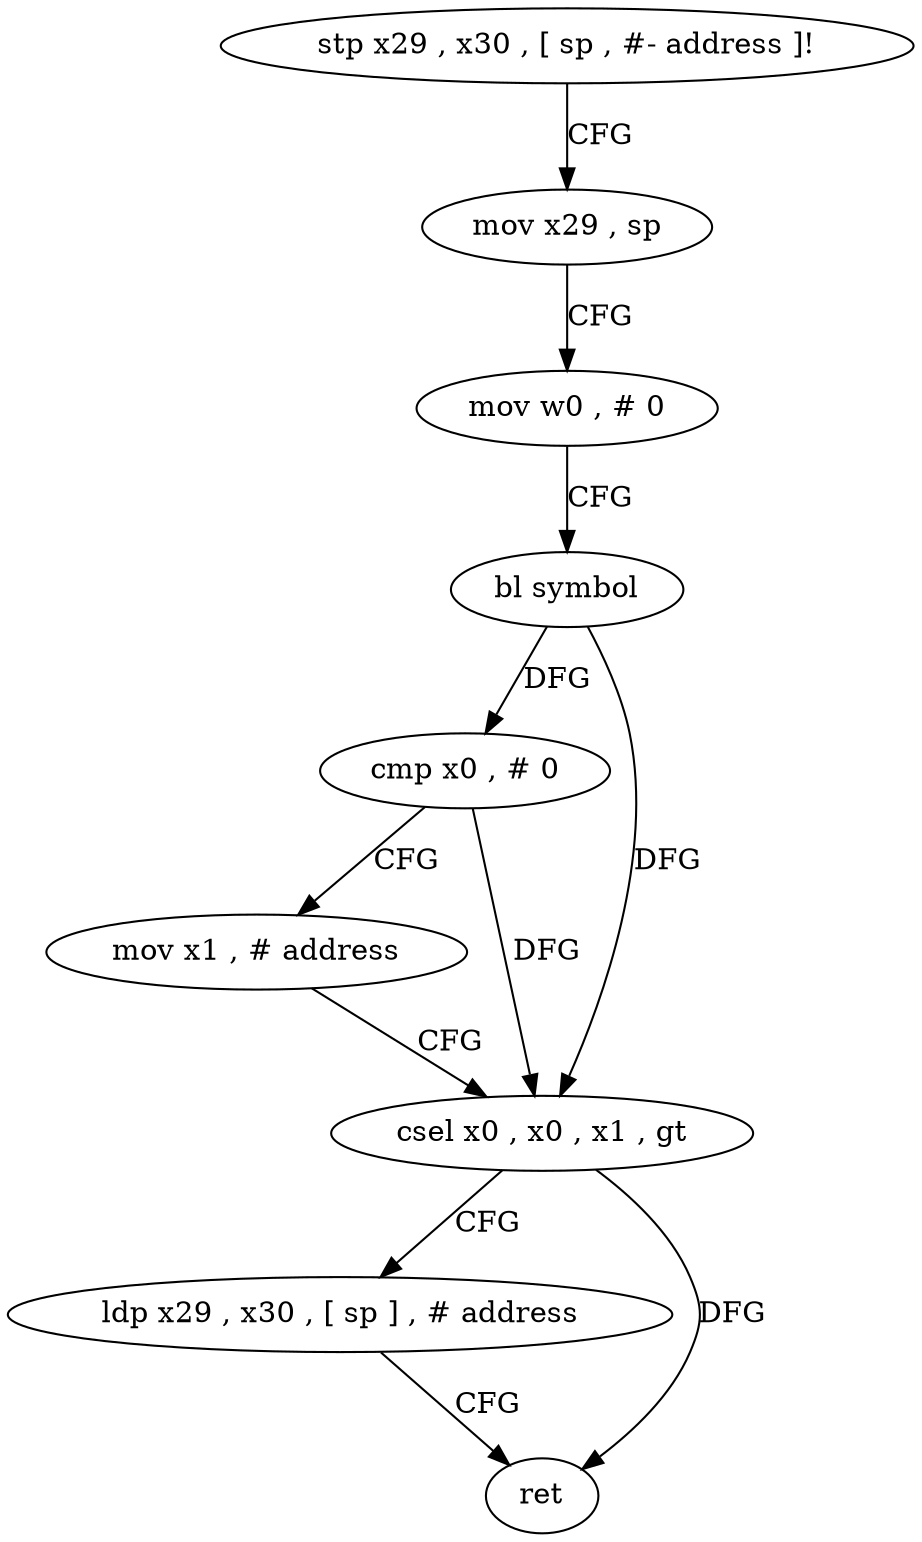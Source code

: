 digraph "func" {
"4261244" [label = "stp x29 , x30 , [ sp , #- address ]!" ]
"4261248" [label = "mov x29 , sp" ]
"4261252" [label = "mov w0 , # 0" ]
"4261256" [label = "bl symbol" ]
"4261260" [label = "cmp x0 , # 0" ]
"4261264" [label = "mov x1 , # address" ]
"4261268" [label = "csel x0 , x0 , x1 , gt" ]
"4261272" [label = "ldp x29 , x30 , [ sp ] , # address" ]
"4261276" [label = "ret" ]
"4261244" -> "4261248" [ label = "CFG" ]
"4261248" -> "4261252" [ label = "CFG" ]
"4261252" -> "4261256" [ label = "CFG" ]
"4261256" -> "4261260" [ label = "DFG" ]
"4261256" -> "4261268" [ label = "DFG" ]
"4261260" -> "4261264" [ label = "CFG" ]
"4261260" -> "4261268" [ label = "DFG" ]
"4261264" -> "4261268" [ label = "CFG" ]
"4261268" -> "4261272" [ label = "CFG" ]
"4261268" -> "4261276" [ label = "DFG" ]
"4261272" -> "4261276" [ label = "CFG" ]
}
